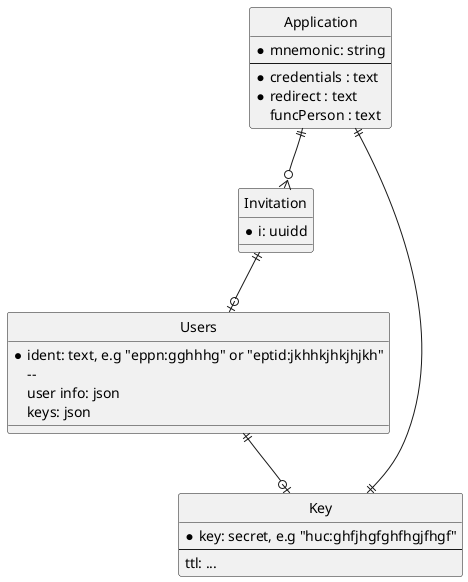 @startuml
hide circle
' skinparam linetype ortho

entity "Application" as app {
  * mnemonic: string
  --
  * credentials : text
  *redirect : text
    'eppn:... eptid:...
  funcPerson : text
}

entity "Invitation" as invite {
    *i: uuidd
}

entity "Users" as user {
     'eppn:... eptid:...
   * ident: text, e.g "eppn:gghhhg" or "eptid:jkhhkjhkjhjkh"
    --
    user info: json
    keys: json
}

entity "Key" as key {
    *key: secret, e.g "huc:ghfjhgfghfhgjfhgf"
    --
    ttl: ...
}

app ||--o{ invite
user ||--o| key
key ||--||app
invite ||--o| user

@enduml